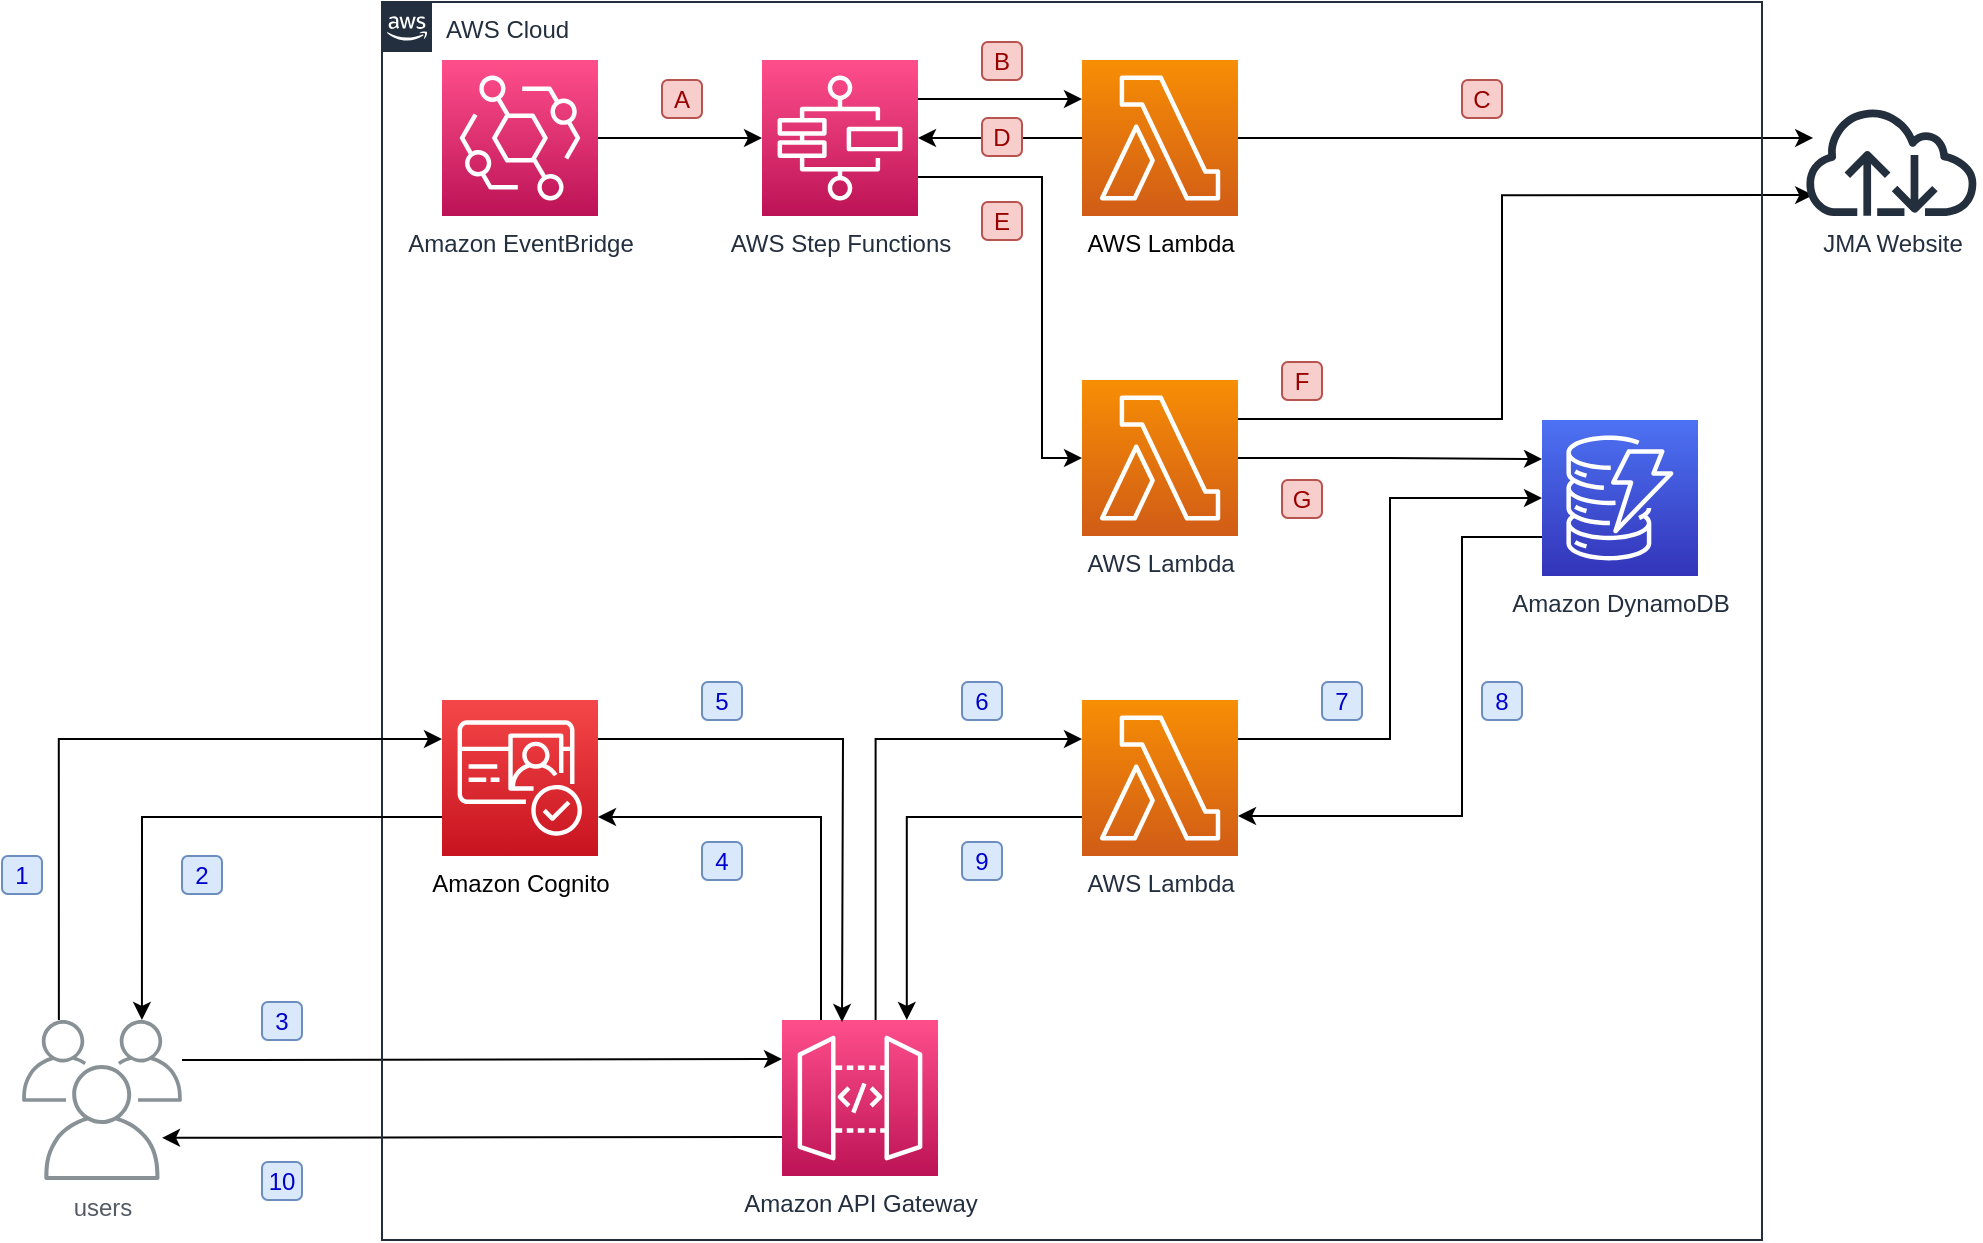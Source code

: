 <mxfile version="16.5.6" type="github">
  <diagram id="gHJAAB9E75rS6aX9F2oA" name="Page-1">
    <mxGraphModel dx="1094" dy="755" grid="1" gridSize="10" guides="1" tooltips="1" connect="1" arrows="1" fold="1" page="1" pageScale="1" pageWidth="1169" pageHeight="827" background="#FFFFFF" math="0" shadow="0">
      <root>
        <mxCell id="0" />
        <mxCell id="1" parent="0" />
        <mxCell id="MTl4diUvKiMILlHj8vrK-31" style="edgeStyle=orthogonalEdgeStyle;rounded=0;orthogonalLoop=1;jettySize=auto;html=1;exitX=1;exitY=0.25;exitDx=0;exitDy=0;exitPerimeter=0;entryX=0;entryY=0.5;entryDx=0;entryDy=0;entryPerimeter=0;fontSize=12;fontColor=#000000;strokeColor=#000000;" parent="1" source="MTl4diUvKiMILlHj8vrK-5" target="MTl4diUvKiMILlHj8vrK-4" edge="1">
          <mxGeometry relative="1" as="geometry" />
        </mxCell>
        <mxCell id="12" style="edgeStyle=orthogonalEdgeStyle;rounded=0;html=1;exitX=0;exitY=0.75;exitDx=0;exitDy=0;exitPerimeter=0;entryX=0.8;entryY=0;entryDx=0;entryDy=0;entryPerimeter=0;startArrow=none;startFill=0;endArrow=classic;endFill=1;strokeColor=#000000;" parent="1" source="MTl4diUvKiMILlHj8vrK-5" target="MTl4diUvKiMILlHj8vrK-6" edge="1">
          <mxGeometry relative="1" as="geometry" />
        </mxCell>
        <mxCell id="MTl4diUvKiMILlHj8vrK-5" value="AWS Lambda" style="sketch=0;points=[[0,0,0],[0.25,0,0],[0.5,0,0],[0.75,0,0],[1,0,0],[0,1,0],[0.25,1,0],[0.5,1,0],[0.75,1,0],[1,1,0],[0,0.25,0],[0,0.5,0],[0,0.75,0],[1,0.25,0],[1,0.5,0],[1,0.75,0]];outlineConnect=0;fontColor=#232F3E;gradientColor=#F78E04;gradientDirection=north;fillColor=#D05C17;strokeColor=#ffffff;dashed=0;verticalLabelPosition=bottom;verticalAlign=top;align=center;html=1;fontSize=12;fontStyle=0;aspect=fixed;shape=mxgraph.aws4.resourceIcon;resIcon=mxgraph.aws4.lambda;" parent="1" vertex="1">
          <mxGeometry x="570" y="479" width="78" height="78" as="geometry" />
        </mxCell>
        <mxCell id="MTl4diUvKiMILlHj8vrK-33" style="edgeStyle=orthogonalEdgeStyle;rounded=0;orthogonalLoop=1;jettySize=auto;html=1;entryX=0;entryY=0.25;entryDx=0;entryDy=0;entryPerimeter=0;fontSize=12;fontColor=#000000;strokeColor=#000000;exitX=0.6;exitY=0;exitDx=0;exitDy=0;exitPerimeter=0;" parent="1" source="MTl4diUvKiMILlHj8vrK-6" target="MTl4diUvKiMILlHj8vrK-5" edge="1">
          <mxGeometry relative="1" as="geometry" />
        </mxCell>
        <mxCell id="3" style="edgeStyle=none;html=1;exitX=0;exitY=0.25;exitDx=0;exitDy=0;exitPerimeter=0;strokeColor=#000000;startArrow=classic;startFill=1;endArrow=none;endFill=0;" parent="1" source="MTl4diUvKiMILlHj8vrK-6" edge="1">
          <mxGeometry relative="1" as="geometry">
            <mxPoint x="120" y="659" as="targetPoint" />
          </mxGeometry>
        </mxCell>
        <mxCell id="13" style="edgeStyle=none;rounded=0;html=1;exitX=0;exitY=0.75;exitDx=0;exitDy=0;exitPerimeter=0;startArrow=none;startFill=0;endArrow=classic;endFill=1;strokeColor=#000000;" parent="1" source="MTl4diUvKiMILlHj8vrK-6" edge="1">
          <mxGeometry relative="1" as="geometry">
            <mxPoint x="110" y="697.909" as="targetPoint" />
          </mxGeometry>
        </mxCell>
        <mxCell id="MTl4diUvKiMILlHj8vrK-6" value="Amazon API Gateway" style="sketch=0;points=[[0,0,0],[0.2,0,0],[0.4,0,0],[0.6,0,0],[0.8,0,0],[1,0,0],[0,1,0],[0.25,1,0],[0.5,1,0],[0.75,1,0],[1,1,0],[0,0.25,0],[0,0.5,0],[0,0.75,0],[1,0.25,0],[1,0.5,0],[1,0.75,0]];outlineConnect=0;fontColor=#232F3E;gradientColor=#FF4F8B;gradientDirection=north;fillColor=#BC1356;strokeColor=#ffffff;dashed=0;verticalLabelPosition=bottom;verticalAlign=top;align=center;html=1;fontSize=12;fontStyle=0;aspect=fixed;shape=mxgraph.aws4.resourceIcon;resIcon=mxgraph.aws4.api_gateway;" parent="1" vertex="1">
          <mxGeometry x="420" y="639" width="78" height="78" as="geometry" />
        </mxCell>
        <mxCell id="MTl4diUvKiMILlHj8vrK-24" style="edgeStyle=orthogonalEdgeStyle;rounded=0;orthogonalLoop=1;jettySize=auto;html=1;exitX=1;exitY=0.75;exitDx=0;exitDy=0;exitPerimeter=0;entryX=0;entryY=0.5;entryDx=0;entryDy=0;entryPerimeter=0;fontSize=12;fontColor=#000000;strokeColor=#000000;" parent="1" source="MTl4diUvKiMILlHj8vrK-7" target="MTl4diUvKiMILlHj8vrK-10" edge="1">
          <mxGeometry relative="1" as="geometry">
            <Array as="points">
              <mxPoint x="550" y="218" />
              <mxPoint x="550" y="358" />
            </Array>
          </mxGeometry>
        </mxCell>
        <mxCell id="MTl4diUvKiMILlHj8vrK-7" value="AWS Step Functions" style="sketch=0;points=[[0,0,0],[0.25,0,0],[0.5,0,0],[0.75,0,0],[1,0,0],[0,1,0],[0.25,1,0],[0.5,1,0],[0.75,1,0],[1,1,0],[0,0.25,0],[0,0.5,0],[0,0.75,0],[1,0.25,0],[1,0.5,0],[1,0.75,0]];outlineConnect=0;fontColor=#232F3E;gradientColor=#FF4F8B;gradientDirection=north;fillColor=#BC1356;strokeColor=#ffffff;dashed=0;verticalLabelPosition=bottom;verticalAlign=top;align=center;html=1;fontSize=12;fontStyle=0;aspect=fixed;shape=mxgraph.aws4.resourceIcon;resIcon=mxgraph.aws4.step_functions;" parent="1" vertex="1">
          <mxGeometry x="410" y="159" width="78" height="78" as="geometry" />
        </mxCell>
        <mxCell id="MTl4diUvKiMILlHj8vrK-51" style="edgeStyle=orthogonalEdgeStyle;rounded=0;orthogonalLoop=1;jettySize=auto;html=1;entryX=0;entryY=0.5;entryDx=0;entryDy=0;entryPerimeter=0;fontSize=12;fontColor=#000000;startArrow=none;startFill=0;endArrow=classic;endFill=1;strokeColor=#000000;" parent="1" source="MTl4diUvKiMILlHj8vrK-8" target="MTl4diUvKiMILlHj8vrK-7" edge="1">
          <mxGeometry relative="1" as="geometry" />
        </mxCell>
        <mxCell id="MTl4diUvKiMILlHj8vrK-8" value="Amazon EventBridge" style="sketch=0;points=[[0,0,0],[0.25,0,0],[0.5,0,0],[0.75,0,0],[1,0,0],[0,1,0],[0.25,1,0],[0.5,1,0],[0.75,1,0],[1,1,0],[0,0.25,0],[0,0.5,0],[0,0.75,0],[1,0.25,0],[1,0.5,0],[1,0.75,0]];outlineConnect=0;fontColor=#232F3E;gradientColor=#FF4F8B;gradientDirection=north;fillColor=#BC1356;strokeColor=#ffffff;dashed=0;verticalLabelPosition=bottom;verticalAlign=top;align=center;html=1;fontSize=12;fontStyle=0;aspect=fixed;shape=mxgraph.aws4.resourceIcon;resIcon=mxgraph.aws4.eventbridge;" parent="1" vertex="1">
          <mxGeometry x="250" y="159" width="78" height="78" as="geometry" />
        </mxCell>
        <mxCell id="MTl4diUvKiMILlHj8vrK-26" style="edgeStyle=orthogonalEdgeStyle;rounded=0;orthogonalLoop=1;jettySize=auto;html=1;exitX=1;exitY=0.5;exitDx=0;exitDy=0;exitPerimeter=0;fontSize=12;fontColor=#000000;strokeColor=#000000;entryX=0;entryY=0.25;entryDx=0;entryDy=0;entryPerimeter=0;" parent="1" source="MTl4diUvKiMILlHj8vrK-10" target="MTl4diUvKiMILlHj8vrK-4" edge="1">
          <mxGeometry relative="1" as="geometry" />
        </mxCell>
        <mxCell id="MTl4diUvKiMILlHj8vrK-36" style="edgeStyle=orthogonalEdgeStyle;rounded=0;orthogonalLoop=1;jettySize=auto;html=1;exitX=1;exitY=0.25;exitDx=0;exitDy=0;exitPerimeter=0;fontSize=12;fontColor=#000000;startArrow=none;startFill=0;strokeColor=#000000;entryX=0.04;entryY=0.81;entryDx=0;entryDy=0;entryPerimeter=0;" parent="1" source="MTl4diUvKiMILlHj8vrK-10" target="MTl4diUvKiMILlHj8vrK-15" edge="1">
          <mxGeometry relative="1" as="geometry">
            <Array as="points">
              <mxPoint x="780" y="339" />
              <mxPoint x="780" y="227" />
            </Array>
          </mxGeometry>
        </mxCell>
        <mxCell id="MTl4diUvKiMILlHj8vrK-10" value="AWS Lambda" style="sketch=0;points=[[0,0,0],[0.25,0,0],[0.5,0,0],[0.75,0,0],[1,0,0],[0,1,0],[0.25,1,0],[0.5,1,0],[0.75,1,0],[1,1,0],[0,0.25,0],[0,0.5,0],[0,0.75,0],[1,0.25,0],[1,0.5,0],[1,0.75,0]];outlineConnect=0;fontColor=#232F3E;gradientColor=#F78E04;gradientDirection=north;fillColor=#D05C17;strokeColor=#ffffff;dashed=0;verticalLabelPosition=bottom;verticalAlign=top;align=center;html=1;fontSize=12;fontStyle=0;aspect=fixed;shape=mxgraph.aws4.resourceIcon;resIcon=mxgraph.aws4.lambda;" parent="1" vertex="1">
          <mxGeometry x="570" y="319" width="78" height="78" as="geometry" />
        </mxCell>
        <mxCell id="MTl4diUvKiMILlHj8vrK-16" value="" style="edgeStyle=orthogonalEdgeStyle;rounded=0;orthogonalLoop=1;jettySize=auto;html=1;fontSize=12;fontColor=#808080;strokeColor=#000000;entryX=0;entryY=0.25;entryDx=0;entryDy=0;entryPerimeter=0;exitX=1;exitY=0.25;exitDx=0;exitDy=0;exitPerimeter=0;" parent="1" source="MTl4diUvKiMILlHj8vrK-7" target="MTl4diUvKiMILlHj8vrK-11" edge="1">
          <mxGeometry relative="1" as="geometry">
            <mxPoint x="530" y="269" as="sourcePoint" />
          </mxGeometry>
        </mxCell>
        <mxCell id="MTl4diUvKiMILlHj8vrK-45" style="edgeStyle=orthogonalEdgeStyle;rounded=0;orthogonalLoop=1;jettySize=auto;html=1;exitX=1;exitY=0.5;exitDx=0;exitDy=0;exitPerimeter=0;fontSize=12;fontColor=#000000;startArrow=none;startFill=0;strokeColor=#000000;entryX=0.04;entryY=0.29;entryDx=0;entryDy=0;entryPerimeter=0;" parent="1" source="MTl4diUvKiMILlHj8vrK-11" target="MTl4diUvKiMILlHj8vrK-15" edge="1">
          <mxGeometry relative="1" as="geometry" />
        </mxCell>
        <mxCell id="19" style="edgeStyle=none;rounded=0;html=1;exitX=0;exitY=0.5;exitDx=0;exitDy=0;exitPerimeter=0;entryX=1;entryY=0.5;entryDx=0;entryDy=0;entryPerimeter=0;startArrow=none;startFill=0;endArrow=classic;endFill=1;strokeColor=#000000;" parent="1" source="MTl4diUvKiMILlHj8vrK-11" target="MTl4diUvKiMILlHj8vrK-7" edge="1">
          <mxGeometry relative="1" as="geometry" />
        </mxCell>
        <mxCell id="MTl4diUvKiMILlHj8vrK-11" value="&lt;font color=&quot;#000000&quot; style=&quot;background-color: rgb(255 , 255 , 255)&quot;&gt;AWS Lambda&lt;/font&gt;" style="sketch=0;points=[[0,0,0],[0.25,0,0],[0.5,0,0],[0.75,0,0],[1,0,0],[0,1,0],[0.25,1,0],[0.5,1,0],[0.75,1,0],[1,1,0],[0,0.25,0],[0,0.5,0],[0,0.75,0],[1,0.25,0],[1,0.5,0],[1,0.75,0]];outlineConnect=0;fontColor=#232F3E;gradientColor=#F78E04;gradientDirection=north;fillColor=#D05C17;strokeColor=#ffffff;dashed=0;verticalLabelPosition=bottom;verticalAlign=top;align=center;html=1;fontSize=12;fontStyle=0;aspect=fixed;shape=mxgraph.aws4.resourceIcon;resIcon=mxgraph.aws4.lambda;" parent="1" vertex="1">
          <mxGeometry x="570" y="159" width="78" height="78" as="geometry" />
        </mxCell>
        <mxCell id="MTl4diUvKiMILlHj8vrK-15" value="JMA Website" style="sketch=0;outlineConnect=0;fontColor=#232F3E;gradientColor=none;fillColor=#232F3D;strokeColor=none;dashed=0;verticalLabelPosition=bottom;verticalAlign=top;align=center;html=1;fontSize=12;fontStyle=0;aspect=fixed;pointerEvents=1;shape=mxgraph.aws4.internet;points=[[0.04,0.29,0,0,0],[0.04,0.81,0,0,0]];" parent="1" vertex="1">
          <mxGeometry x="930" y="182" width="89.38" height="55" as="geometry" />
        </mxCell>
        <mxCell id="9" style="edgeStyle=orthogonalEdgeStyle;rounded=0;html=1;exitX=0;exitY=0.75;exitDx=0;exitDy=0;exitPerimeter=0;entryX=1;entryY=0.75;entryDx=0;entryDy=0;entryPerimeter=0;startArrow=none;startFill=0;endArrow=classic;endFill=1;strokeColor=#000000;" parent="1" source="MTl4diUvKiMILlHj8vrK-4" target="MTl4diUvKiMILlHj8vrK-5" edge="1">
          <mxGeometry relative="1" as="geometry">
            <Array as="points">
              <mxPoint x="760" y="398" />
              <mxPoint x="760" y="537" />
              <mxPoint x="648" y="537" />
            </Array>
          </mxGeometry>
        </mxCell>
        <mxCell id="MTl4diUvKiMILlHj8vrK-4" value="&lt;span style=&quot;background-color: rgb(255 , 255 , 255)&quot;&gt;Amazon&amp;nbsp;DynamoDB&lt;/span&gt;" style="sketch=0;points=[[0,0,0],[0.25,0,0],[0.5,0,0],[0.75,0,0],[1,0,0],[0,1,0],[0.25,1,0],[0.5,1,0],[0.75,1,0],[1,1,0],[0,0.25,0],[0,0.5,0],[0,0.75,0],[1,0.25,0],[1,0.5,0],[1,0.75,0]];outlineConnect=0;fontColor=#232F3E;gradientColor=#4D72F3;gradientDirection=north;fillColor=#3334B9;strokeColor=#ffffff;dashed=0;verticalLabelPosition=bottom;verticalAlign=top;align=center;html=1;fontSize=12;fontStyle=0;aspect=fixed;shape=mxgraph.aws4.resourceIcon;resIcon=mxgraph.aws4.dynamodb;" parent="1" vertex="1">
          <mxGeometry x="800" y="339" width="78" height="78" as="geometry" />
        </mxCell>
        <mxCell id="MTl4diUvKiMILlHj8vrK-40" value="users" style="sketch=0;outlineConnect=0;gradientColor=none;fontColor=#545B64;strokeColor=none;fillColor=#879196;dashed=0;verticalLabelPosition=bottom;verticalAlign=top;align=center;html=1;fontSize=12;fontStyle=0;aspect=fixed;shape=mxgraph.aws4.illustration_users;pointerEvents=1;labelBackgroundColor=#FFFFFF;points=[[0.23,0,0,0,0],[0.75,0,0,0,0]];connectable=0;" parent="1" vertex="1">
          <mxGeometry x="40.0" y="639" width="80" height="80" as="geometry" />
        </mxCell>
        <mxCell id="MTl4diUvKiMILlHj8vrK-42" value="AWS Cloud" style="points=[[0,0],[0.25,0],[0.5,0],[0.75,0],[1,0],[1,0.25],[1,0.5],[1,0.75],[1,1],[0.75,1],[0.5,1],[0.25,1],[0,1],[0,0.75],[0,0.5],[0,0.25]];outlineConnect=0;gradientColor=none;html=1;whiteSpace=wrap;fontSize=12;fontStyle=0;container=1;pointerEvents=0;collapsible=0;recursiveResize=0;shape=mxgraph.aws4.group;grIcon=mxgraph.aws4.group_aws_cloud_alt;strokeColor=#232F3E;fillColor=none;verticalAlign=top;align=left;spacingLeft=30;fontColor=#232F3E;dashed=0;labelBackgroundColor=#FFFFFF;" parent="1" vertex="1">
          <mxGeometry x="220" y="130" width="690" height="619" as="geometry" />
        </mxCell>
        <mxCell id="MTl4diUvKiMILlHj8vrK-9" value="&lt;font style=&quot;font-size: 12px&quot; color=&quot;#000000&quot;&gt;Amazon Cognito&lt;/font&gt;" style="sketch=0;points=[[0,0,0],[0.25,0,0],[0.5,0,0],[0.75,0,0],[1,0,0],[0,1,0],[0.25,1,0],[0.5,1,0],[0.75,1,0],[1,1,0],[0,0.25,0],[0,0.5,0],[0,0.75,0],[1,0.25,0],[1,0.5,0],[1,0.75,0]];outlineConnect=0;fontColor=#232F3E;gradientColor=#F54749;gradientDirection=north;fillColor=#C7131F;strokeColor=#ffffff;dashed=0;verticalLabelPosition=bottom;verticalAlign=top;align=center;html=1;fontSize=12;fontStyle=0;aspect=fixed;shape=mxgraph.aws4.resourceIcon;resIcon=mxgraph.aws4.cognito;labelPosition=center;" parent="MTl4diUvKiMILlHj8vrK-42" vertex="1">
          <mxGeometry x="30" y="349" width="78" height="78" as="geometry" />
        </mxCell>
        <mxCell id="MTl4diUvKiMILlHj8vrK-56" value="4" style="rounded=1;whiteSpace=wrap;html=1;labelBackgroundColor=none;fontSize=12;fillColor=#dae8fc;strokeColor=#6c8ebf;fontColor=#0000CC;" parent="MTl4diUvKiMILlHj8vrK-42" vertex="1">
          <mxGeometry x="160" y="420" width="20" height="19" as="geometry" />
        </mxCell>
        <mxCell id="MTl4diUvKiMILlHj8vrK-57" value="5" style="rounded=1;whiteSpace=wrap;html=1;labelBackgroundColor=none;fontSize=12;fillColor=#dae8fc;strokeColor=#6c8ebf;fontColor=#0000CC;" parent="MTl4diUvKiMILlHj8vrK-42" vertex="1">
          <mxGeometry x="160" y="340" width="20" height="19" as="geometry" />
        </mxCell>
        <mxCell id="MTl4diUvKiMILlHj8vrK-58" value="A" style="rounded=1;whiteSpace=wrap;html=1;labelBackgroundColor=none;fontSize=12;fillColor=#f8cecc;strokeColor=#b85450;fontColor=#990000;" parent="MTl4diUvKiMILlHj8vrK-42" vertex="1">
          <mxGeometry x="140" y="39" width="20" height="19" as="geometry" />
        </mxCell>
        <mxCell id="MTl4diUvKiMILlHj8vrK-59" value="B" style="rounded=1;whiteSpace=wrap;html=1;labelBackgroundColor=none;fontSize=12;fillColor=#f8cecc;strokeColor=#b85450;fontColor=#990000;" parent="MTl4diUvKiMILlHj8vrK-42" vertex="1">
          <mxGeometry x="300" y="20" width="20" height="19" as="geometry" />
        </mxCell>
        <mxCell id="MTl4diUvKiMILlHj8vrK-60" value="C" style="rounded=1;whiteSpace=wrap;html=1;labelBackgroundColor=none;fontSize=12;fillColor=#f8cecc;strokeColor=#b85450;fontColor=#990000;" parent="MTl4diUvKiMILlHj8vrK-42" vertex="1">
          <mxGeometry x="540" y="39" width="20" height="19" as="geometry" />
        </mxCell>
        <mxCell id="MTl4diUvKiMILlHj8vrK-62" value="D" style="rounded=1;whiteSpace=wrap;html=1;labelBackgroundColor=none;fontSize=12;fillColor=#f8cecc;strokeColor=#b85450;fontColor=#990000;" parent="MTl4diUvKiMILlHj8vrK-42" vertex="1">
          <mxGeometry x="300" y="58" width="20" height="19" as="geometry" />
        </mxCell>
        <mxCell id="MTl4diUvKiMILlHj8vrK-63" value="E" style="rounded=1;whiteSpace=wrap;html=1;labelBackgroundColor=none;fontSize=12;fillColor=#f8cecc;strokeColor=#b85450;fontColor=#990000;" parent="MTl4diUvKiMILlHj8vrK-42" vertex="1">
          <mxGeometry x="300" y="100" width="20" height="19" as="geometry" />
        </mxCell>
        <mxCell id="MTl4diUvKiMILlHj8vrK-64" value="G" style="rounded=1;whiteSpace=wrap;html=1;labelBackgroundColor=none;fontSize=12;fillColor=#f8cecc;strokeColor=#b85450;fontColor=#990000;" parent="MTl4diUvKiMILlHj8vrK-42" vertex="1">
          <mxGeometry x="450" y="239" width="20" height="19" as="geometry" />
        </mxCell>
        <mxCell id="8" value="6" style="rounded=1;whiteSpace=wrap;html=1;labelBackgroundColor=none;fontSize=12;fillColor=#dae8fc;strokeColor=#6c8ebf;fontColor=#0000CC;" parent="MTl4diUvKiMILlHj8vrK-42" vertex="1">
          <mxGeometry x="290" y="340" width="20" height="19" as="geometry" />
        </mxCell>
        <mxCell id="10" value="7" style="rounded=1;whiteSpace=wrap;html=1;labelBackgroundColor=none;fontSize=12;fillColor=#dae8fc;strokeColor=#6c8ebf;fontColor=#0000CC;" parent="MTl4diUvKiMILlHj8vrK-42" vertex="1">
          <mxGeometry x="470" y="340" width="20" height="19" as="geometry" />
        </mxCell>
        <mxCell id="11" value="8" style="rounded=1;whiteSpace=wrap;html=1;labelBackgroundColor=none;fontSize=12;fillColor=#dae8fc;strokeColor=#6c8ebf;fontColor=#0000CC;" parent="MTl4diUvKiMILlHj8vrK-42" vertex="1">
          <mxGeometry x="550" y="340" width="20" height="19" as="geometry" />
        </mxCell>
        <mxCell id="16" value="9" style="rounded=1;whiteSpace=wrap;html=1;labelBackgroundColor=none;fontSize=12;fillColor=#dae8fc;strokeColor=#6c8ebf;fontColor=#0000CC;" parent="MTl4diUvKiMILlHj8vrK-42" vertex="1">
          <mxGeometry x="290" y="420" width="20" height="19" as="geometry" />
        </mxCell>
        <mxCell id="20" value="F" style="rounded=1;whiteSpace=wrap;html=1;labelBackgroundColor=none;fontSize=12;fillColor=#f8cecc;strokeColor=#b85450;fontColor=#990000;" parent="MTl4diUvKiMILlHj8vrK-42" vertex="1">
          <mxGeometry x="450" y="180" width="20" height="19" as="geometry" />
        </mxCell>
        <mxCell id="MTl4diUvKiMILlHj8vrK-34" style="edgeStyle=orthogonalEdgeStyle;rounded=0;orthogonalLoop=1;jettySize=auto;html=1;entryX=1;entryY=0.75;entryDx=0;entryDy=0;entryPerimeter=0;fontSize=12;fontColor=#000000;strokeColor=#000000;exitX=0.25;exitY=0;exitDx=0;exitDy=0;exitPerimeter=0;" parent="1" source="MTl4diUvKiMILlHj8vrK-6" target="MTl4diUvKiMILlHj8vrK-9" edge="1">
          <mxGeometry relative="1" as="geometry" />
        </mxCell>
        <mxCell id="MTl4diUvKiMILlHj8vrK-52" value="1" style="rounded=1;whiteSpace=wrap;html=1;labelBackgroundColor=none;fontSize=12;fillColor=#dae8fc;strokeColor=#6c8ebf;fontColor=#0000CC;" parent="1" vertex="1">
          <mxGeometry x="30" y="557" width="20" height="19" as="geometry" />
        </mxCell>
        <mxCell id="4" style="edgeStyle=orthogonalEdgeStyle;html=1;exitX=0;exitY=0.25;exitDx=0;exitDy=0;exitPerimeter=0;startArrow=classic;startFill=1;endArrow=none;endFill=0;strokeColor=#000000;rounded=0;entryX=0.23;entryY=0;entryDx=0;entryDy=0;entryPerimeter=0;" parent="1" source="MTl4diUvKiMILlHj8vrK-9" target="MTl4diUvKiMILlHj8vrK-40" edge="1">
          <mxGeometry relative="1" as="geometry" />
        </mxCell>
        <mxCell id="5" style="edgeStyle=orthogonalEdgeStyle;rounded=0;html=1;exitX=0;exitY=0.75;exitDx=0;exitDy=0;exitPerimeter=0;startArrow=none;startFill=0;endArrow=classic;endFill=1;strokeColor=#000000;entryX=0.75;entryY=0;entryDx=0;entryDy=0;entryPerimeter=0;" parent="1" source="MTl4diUvKiMILlHj8vrK-9" target="MTl4diUvKiMILlHj8vrK-40" edge="1">
          <mxGeometry relative="1" as="geometry">
            <mxPoint x="110" y="620" as="targetPoint" />
          </mxGeometry>
        </mxCell>
        <mxCell id="MTl4diUvKiMILlHj8vrK-54" value="2" style="rounded=1;whiteSpace=wrap;html=1;labelBackgroundColor=none;fontSize=12;fillColor=#dae8fc;strokeColor=#6c8ebf;fontColor=#0000CC;" parent="1" vertex="1">
          <mxGeometry x="120" y="557" width="20" height="19" as="geometry" />
        </mxCell>
        <mxCell id="MTl4diUvKiMILlHj8vrK-55" value="3" style="rounded=1;whiteSpace=wrap;html=1;labelBackgroundColor=none;fontSize=12;fillColor=#dae8fc;strokeColor=#6c8ebf;fontColor=#0000CC;" parent="1" vertex="1">
          <mxGeometry x="160" y="630" width="20" height="19" as="geometry" />
        </mxCell>
        <mxCell id="7" style="edgeStyle=orthogonalEdgeStyle;rounded=0;html=1;exitX=1;exitY=0.25;exitDx=0;exitDy=0;exitPerimeter=0;startArrow=none;startFill=0;endArrow=classic;endFill=1;strokeColor=#000000;" parent="1" source="MTl4diUvKiMILlHj8vrK-9" edge="1">
          <mxGeometry relative="1" as="geometry">
            <mxPoint x="450" y="640" as="targetPoint" />
          </mxGeometry>
        </mxCell>
        <mxCell id="17" value="10" style="rounded=1;whiteSpace=wrap;html=1;labelBackgroundColor=none;fontSize=12;fillColor=#dae8fc;strokeColor=#6c8ebf;fontColor=#0000CC;" parent="1" vertex="1">
          <mxGeometry x="160" y="710" width="20" height="19" as="geometry" />
        </mxCell>
      </root>
    </mxGraphModel>
  </diagram>
</mxfile>
